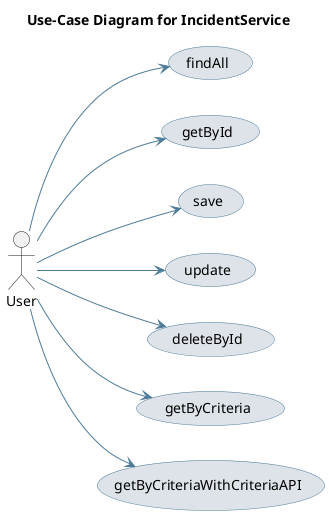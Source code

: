 @startuml
skinparam usecase {
 BackgroundColor #DEE3E9 
 BorderColor #4D7A97 
 ArrowColor #4D7A97 
}
left to right direction
title Use-Case Diagram for IncidentService

actor User
usecase "findAll" as UC_findAll
User --> UC_findAll
usecase "getById" as UC_getById
User --> UC_getById
usecase "save" as UC_save
User --> UC_save
usecase "update" as UC_update
User --> UC_update
usecase "deleteById" as UC_deleteById
User --> UC_deleteById
usecase "getByCriteria" as UC_getByCriteria
User --> UC_getByCriteria
usecase "getByCriteriaWithCriteriaAPI" as UC_getByCriteriaWithCriteriaAPI
User --> UC_getByCriteriaWithCriteriaAPI
@enduml